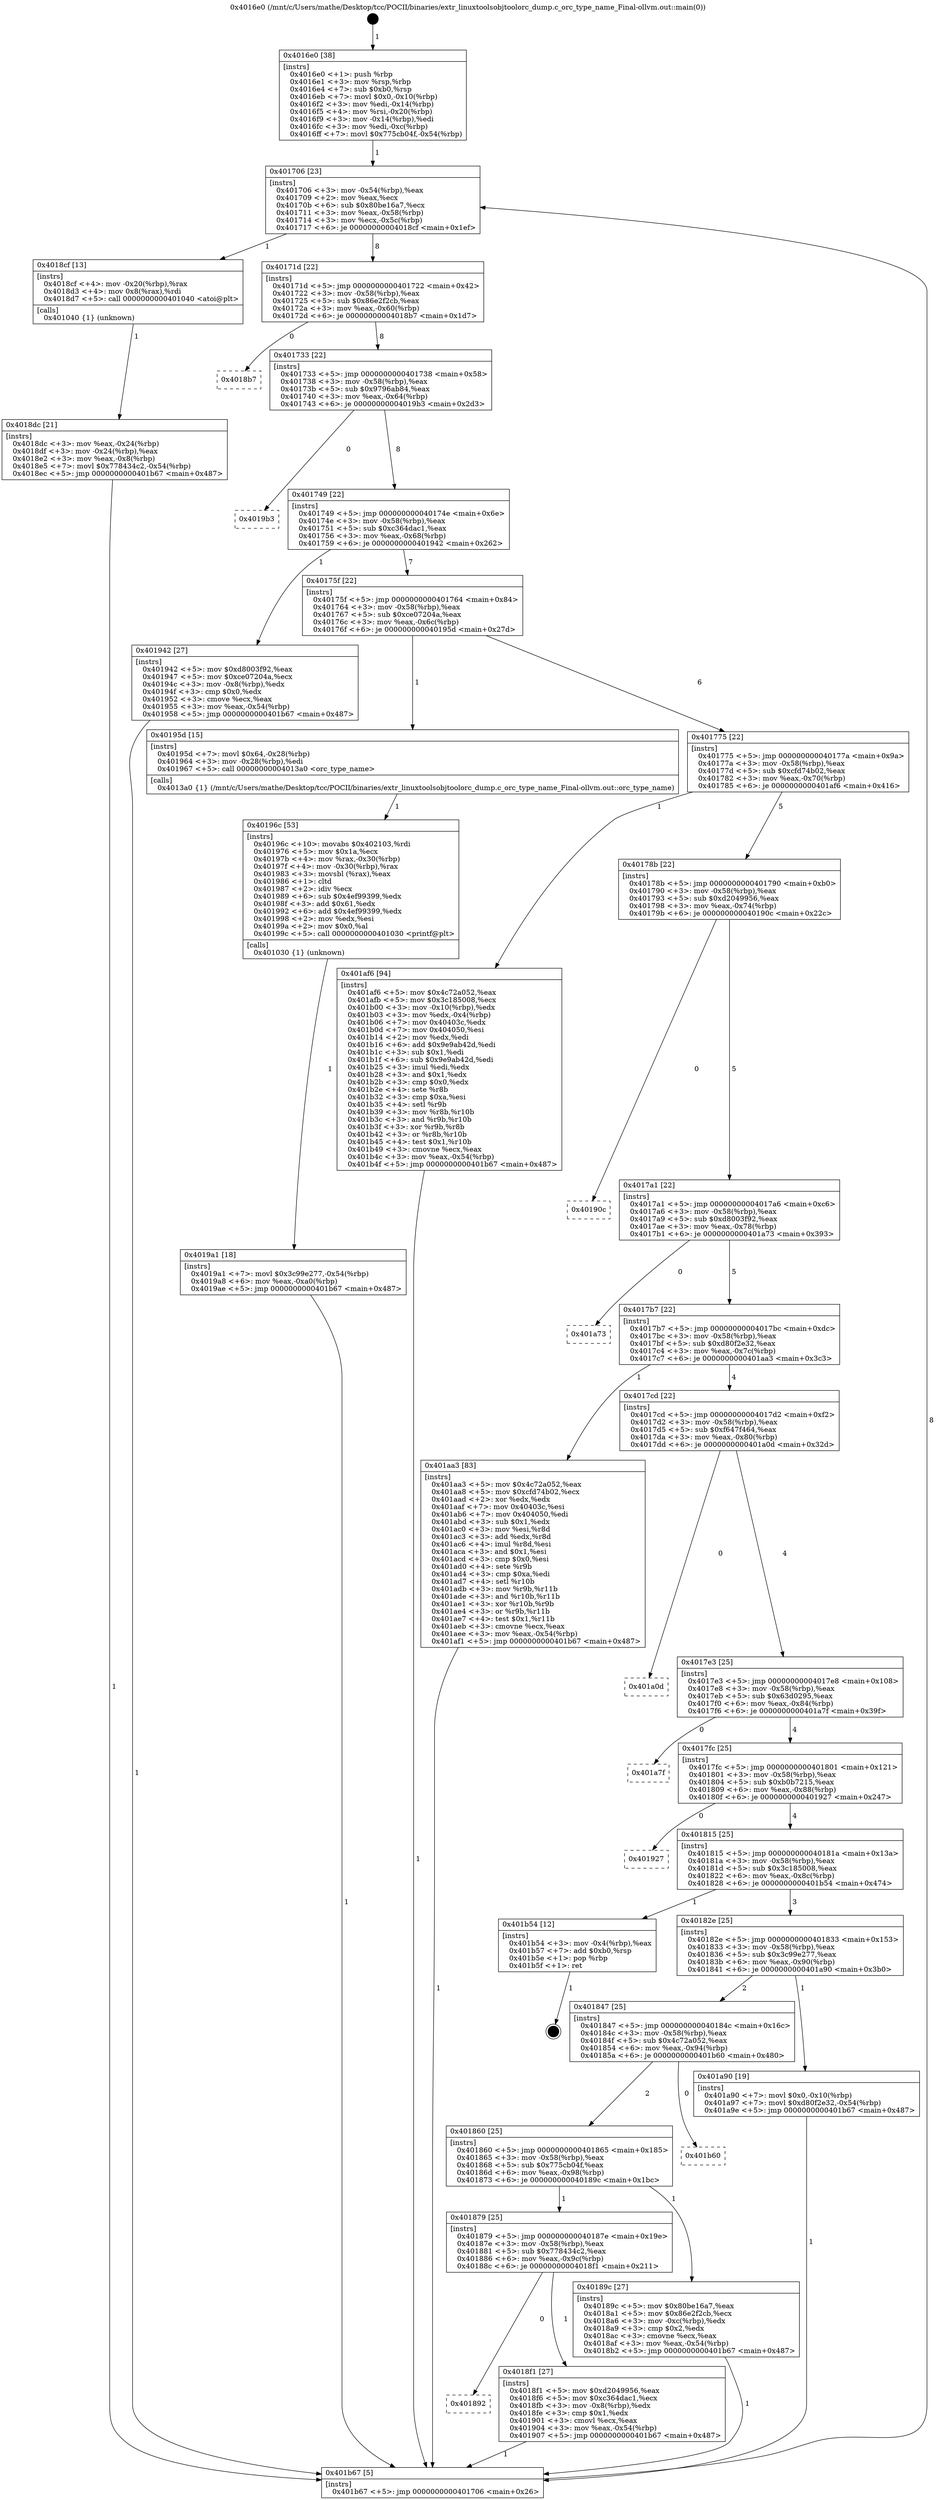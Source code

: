 digraph "0x4016e0" {
  label = "0x4016e0 (/mnt/c/Users/mathe/Desktop/tcc/POCII/binaries/extr_linuxtoolsobjtoolorc_dump.c_orc_type_name_Final-ollvm.out::main(0))"
  labelloc = "t"
  node[shape=record]

  Entry [label="",width=0.3,height=0.3,shape=circle,fillcolor=black,style=filled]
  "0x401706" [label="{
     0x401706 [23]\l
     | [instrs]\l
     &nbsp;&nbsp;0x401706 \<+3\>: mov -0x54(%rbp),%eax\l
     &nbsp;&nbsp;0x401709 \<+2\>: mov %eax,%ecx\l
     &nbsp;&nbsp;0x40170b \<+6\>: sub $0x80be16a7,%ecx\l
     &nbsp;&nbsp;0x401711 \<+3\>: mov %eax,-0x58(%rbp)\l
     &nbsp;&nbsp;0x401714 \<+3\>: mov %ecx,-0x5c(%rbp)\l
     &nbsp;&nbsp;0x401717 \<+6\>: je 00000000004018cf \<main+0x1ef\>\l
  }"]
  "0x4018cf" [label="{
     0x4018cf [13]\l
     | [instrs]\l
     &nbsp;&nbsp;0x4018cf \<+4\>: mov -0x20(%rbp),%rax\l
     &nbsp;&nbsp;0x4018d3 \<+4\>: mov 0x8(%rax),%rdi\l
     &nbsp;&nbsp;0x4018d7 \<+5\>: call 0000000000401040 \<atoi@plt\>\l
     | [calls]\l
     &nbsp;&nbsp;0x401040 \{1\} (unknown)\l
  }"]
  "0x40171d" [label="{
     0x40171d [22]\l
     | [instrs]\l
     &nbsp;&nbsp;0x40171d \<+5\>: jmp 0000000000401722 \<main+0x42\>\l
     &nbsp;&nbsp;0x401722 \<+3\>: mov -0x58(%rbp),%eax\l
     &nbsp;&nbsp;0x401725 \<+5\>: sub $0x86e2f2cb,%eax\l
     &nbsp;&nbsp;0x40172a \<+3\>: mov %eax,-0x60(%rbp)\l
     &nbsp;&nbsp;0x40172d \<+6\>: je 00000000004018b7 \<main+0x1d7\>\l
  }"]
  Exit [label="",width=0.3,height=0.3,shape=circle,fillcolor=black,style=filled,peripheries=2]
  "0x4018b7" [label="{
     0x4018b7\l
  }", style=dashed]
  "0x401733" [label="{
     0x401733 [22]\l
     | [instrs]\l
     &nbsp;&nbsp;0x401733 \<+5\>: jmp 0000000000401738 \<main+0x58\>\l
     &nbsp;&nbsp;0x401738 \<+3\>: mov -0x58(%rbp),%eax\l
     &nbsp;&nbsp;0x40173b \<+5\>: sub $0x9796ab84,%eax\l
     &nbsp;&nbsp;0x401740 \<+3\>: mov %eax,-0x64(%rbp)\l
     &nbsp;&nbsp;0x401743 \<+6\>: je 00000000004019b3 \<main+0x2d3\>\l
  }"]
  "0x4019a1" [label="{
     0x4019a1 [18]\l
     | [instrs]\l
     &nbsp;&nbsp;0x4019a1 \<+7\>: movl $0x3c99e277,-0x54(%rbp)\l
     &nbsp;&nbsp;0x4019a8 \<+6\>: mov %eax,-0xa0(%rbp)\l
     &nbsp;&nbsp;0x4019ae \<+5\>: jmp 0000000000401b67 \<main+0x487\>\l
  }"]
  "0x4019b3" [label="{
     0x4019b3\l
  }", style=dashed]
  "0x401749" [label="{
     0x401749 [22]\l
     | [instrs]\l
     &nbsp;&nbsp;0x401749 \<+5\>: jmp 000000000040174e \<main+0x6e\>\l
     &nbsp;&nbsp;0x40174e \<+3\>: mov -0x58(%rbp),%eax\l
     &nbsp;&nbsp;0x401751 \<+5\>: sub $0xc364dac1,%eax\l
     &nbsp;&nbsp;0x401756 \<+3\>: mov %eax,-0x68(%rbp)\l
     &nbsp;&nbsp;0x401759 \<+6\>: je 0000000000401942 \<main+0x262\>\l
  }"]
  "0x40196c" [label="{
     0x40196c [53]\l
     | [instrs]\l
     &nbsp;&nbsp;0x40196c \<+10\>: movabs $0x402103,%rdi\l
     &nbsp;&nbsp;0x401976 \<+5\>: mov $0x1a,%ecx\l
     &nbsp;&nbsp;0x40197b \<+4\>: mov %rax,-0x30(%rbp)\l
     &nbsp;&nbsp;0x40197f \<+4\>: mov -0x30(%rbp),%rax\l
     &nbsp;&nbsp;0x401983 \<+3\>: movsbl (%rax),%eax\l
     &nbsp;&nbsp;0x401986 \<+1\>: cltd\l
     &nbsp;&nbsp;0x401987 \<+2\>: idiv %ecx\l
     &nbsp;&nbsp;0x401989 \<+6\>: sub $0x4ef99399,%edx\l
     &nbsp;&nbsp;0x40198f \<+3\>: add $0x61,%edx\l
     &nbsp;&nbsp;0x401992 \<+6\>: add $0x4ef99399,%edx\l
     &nbsp;&nbsp;0x401998 \<+2\>: mov %edx,%esi\l
     &nbsp;&nbsp;0x40199a \<+2\>: mov $0x0,%al\l
     &nbsp;&nbsp;0x40199c \<+5\>: call 0000000000401030 \<printf@plt\>\l
     | [calls]\l
     &nbsp;&nbsp;0x401030 \{1\} (unknown)\l
  }"]
  "0x401942" [label="{
     0x401942 [27]\l
     | [instrs]\l
     &nbsp;&nbsp;0x401942 \<+5\>: mov $0xd8003f92,%eax\l
     &nbsp;&nbsp;0x401947 \<+5\>: mov $0xce07204a,%ecx\l
     &nbsp;&nbsp;0x40194c \<+3\>: mov -0x8(%rbp),%edx\l
     &nbsp;&nbsp;0x40194f \<+3\>: cmp $0x0,%edx\l
     &nbsp;&nbsp;0x401952 \<+3\>: cmove %ecx,%eax\l
     &nbsp;&nbsp;0x401955 \<+3\>: mov %eax,-0x54(%rbp)\l
     &nbsp;&nbsp;0x401958 \<+5\>: jmp 0000000000401b67 \<main+0x487\>\l
  }"]
  "0x40175f" [label="{
     0x40175f [22]\l
     | [instrs]\l
     &nbsp;&nbsp;0x40175f \<+5\>: jmp 0000000000401764 \<main+0x84\>\l
     &nbsp;&nbsp;0x401764 \<+3\>: mov -0x58(%rbp),%eax\l
     &nbsp;&nbsp;0x401767 \<+5\>: sub $0xce07204a,%eax\l
     &nbsp;&nbsp;0x40176c \<+3\>: mov %eax,-0x6c(%rbp)\l
     &nbsp;&nbsp;0x40176f \<+6\>: je 000000000040195d \<main+0x27d\>\l
  }"]
  "0x401892" [label="{
     0x401892\l
  }", style=dashed]
  "0x40195d" [label="{
     0x40195d [15]\l
     | [instrs]\l
     &nbsp;&nbsp;0x40195d \<+7\>: movl $0x64,-0x28(%rbp)\l
     &nbsp;&nbsp;0x401964 \<+3\>: mov -0x28(%rbp),%edi\l
     &nbsp;&nbsp;0x401967 \<+5\>: call 00000000004013a0 \<orc_type_name\>\l
     | [calls]\l
     &nbsp;&nbsp;0x4013a0 \{1\} (/mnt/c/Users/mathe/Desktop/tcc/POCII/binaries/extr_linuxtoolsobjtoolorc_dump.c_orc_type_name_Final-ollvm.out::orc_type_name)\l
  }"]
  "0x401775" [label="{
     0x401775 [22]\l
     | [instrs]\l
     &nbsp;&nbsp;0x401775 \<+5\>: jmp 000000000040177a \<main+0x9a\>\l
     &nbsp;&nbsp;0x40177a \<+3\>: mov -0x58(%rbp),%eax\l
     &nbsp;&nbsp;0x40177d \<+5\>: sub $0xcfd74b02,%eax\l
     &nbsp;&nbsp;0x401782 \<+3\>: mov %eax,-0x70(%rbp)\l
     &nbsp;&nbsp;0x401785 \<+6\>: je 0000000000401af6 \<main+0x416\>\l
  }"]
  "0x4018f1" [label="{
     0x4018f1 [27]\l
     | [instrs]\l
     &nbsp;&nbsp;0x4018f1 \<+5\>: mov $0xd2049956,%eax\l
     &nbsp;&nbsp;0x4018f6 \<+5\>: mov $0xc364dac1,%ecx\l
     &nbsp;&nbsp;0x4018fb \<+3\>: mov -0x8(%rbp),%edx\l
     &nbsp;&nbsp;0x4018fe \<+3\>: cmp $0x1,%edx\l
     &nbsp;&nbsp;0x401901 \<+3\>: cmovl %ecx,%eax\l
     &nbsp;&nbsp;0x401904 \<+3\>: mov %eax,-0x54(%rbp)\l
     &nbsp;&nbsp;0x401907 \<+5\>: jmp 0000000000401b67 \<main+0x487\>\l
  }"]
  "0x401af6" [label="{
     0x401af6 [94]\l
     | [instrs]\l
     &nbsp;&nbsp;0x401af6 \<+5\>: mov $0x4c72a052,%eax\l
     &nbsp;&nbsp;0x401afb \<+5\>: mov $0x3c185008,%ecx\l
     &nbsp;&nbsp;0x401b00 \<+3\>: mov -0x10(%rbp),%edx\l
     &nbsp;&nbsp;0x401b03 \<+3\>: mov %edx,-0x4(%rbp)\l
     &nbsp;&nbsp;0x401b06 \<+7\>: mov 0x40403c,%edx\l
     &nbsp;&nbsp;0x401b0d \<+7\>: mov 0x404050,%esi\l
     &nbsp;&nbsp;0x401b14 \<+2\>: mov %edx,%edi\l
     &nbsp;&nbsp;0x401b16 \<+6\>: add $0x9e9ab42d,%edi\l
     &nbsp;&nbsp;0x401b1c \<+3\>: sub $0x1,%edi\l
     &nbsp;&nbsp;0x401b1f \<+6\>: sub $0x9e9ab42d,%edi\l
     &nbsp;&nbsp;0x401b25 \<+3\>: imul %edi,%edx\l
     &nbsp;&nbsp;0x401b28 \<+3\>: and $0x1,%edx\l
     &nbsp;&nbsp;0x401b2b \<+3\>: cmp $0x0,%edx\l
     &nbsp;&nbsp;0x401b2e \<+4\>: sete %r8b\l
     &nbsp;&nbsp;0x401b32 \<+3\>: cmp $0xa,%esi\l
     &nbsp;&nbsp;0x401b35 \<+4\>: setl %r9b\l
     &nbsp;&nbsp;0x401b39 \<+3\>: mov %r8b,%r10b\l
     &nbsp;&nbsp;0x401b3c \<+3\>: and %r9b,%r10b\l
     &nbsp;&nbsp;0x401b3f \<+3\>: xor %r9b,%r8b\l
     &nbsp;&nbsp;0x401b42 \<+3\>: or %r8b,%r10b\l
     &nbsp;&nbsp;0x401b45 \<+4\>: test $0x1,%r10b\l
     &nbsp;&nbsp;0x401b49 \<+3\>: cmovne %ecx,%eax\l
     &nbsp;&nbsp;0x401b4c \<+3\>: mov %eax,-0x54(%rbp)\l
     &nbsp;&nbsp;0x401b4f \<+5\>: jmp 0000000000401b67 \<main+0x487\>\l
  }"]
  "0x40178b" [label="{
     0x40178b [22]\l
     | [instrs]\l
     &nbsp;&nbsp;0x40178b \<+5\>: jmp 0000000000401790 \<main+0xb0\>\l
     &nbsp;&nbsp;0x401790 \<+3\>: mov -0x58(%rbp),%eax\l
     &nbsp;&nbsp;0x401793 \<+5\>: sub $0xd2049956,%eax\l
     &nbsp;&nbsp;0x401798 \<+3\>: mov %eax,-0x74(%rbp)\l
     &nbsp;&nbsp;0x40179b \<+6\>: je 000000000040190c \<main+0x22c\>\l
  }"]
  "0x4018dc" [label="{
     0x4018dc [21]\l
     | [instrs]\l
     &nbsp;&nbsp;0x4018dc \<+3\>: mov %eax,-0x24(%rbp)\l
     &nbsp;&nbsp;0x4018df \<+3\>: mov -0x24(%rbp),%eax\l
     &nbsp;&nbsp;0x4018e2 \<+3\>: mov %eax,-0x8(%rbp)\l
     &nbsp;&nbsp;0x4018e5 \<+7\>: movl $0x778434c2,-0x54(%rbp)\l
     &nbsp;&nbsp;0x4018ec \<+5\>: jmp 0000000000401b67 \<main+0x487\>\l
  }"]
  "0x40190c" [label="{
     0x40190c\l
  }", style=dashed]
  "0x4017a1" [label="{
     0x4017a1 [22]\l
     | [instrs]\l
     &nbsp;&nbsp;0x4017a1 \<+5\>: jmp 00000000004017a6 \<main+0xc6\>\l
     &nbsp;&nbsp;0x4017a6 \<+3\>: mov -0x58(%rbp),%eax\l
     &nbsp;&nbsp;0x4017a9 \<+5\>: sub $0xd8003f92,%eax\l
     &nbsp;&nbsp;0x4017ae \<+3\>: mov %eax,-0x78(%rbp)\l
     &nbsp;&nbsp;0x4017b1 \<+6\>: je 0000000000401a73 \<main+0x393\>\l
  }"]
  "0x4016e0" [label="{
     0x4016e0 [38]\l
     | [instrs]\l
     &nbsp;&nbsp;0x4016e0 \<+1\>: push %rbp\l
     &nbsp;&nbsp;0x4016e1 \<+3\>: mov %rsp,%rbp\l
     &nbsp;&nbsp;0x4016e4 \<+7\>: sub $0xb0,%rsp\l
     &nbsp;&nbsp;0x4016eb \<+7\>: movl $0x0,-0x10(%rbp)\l
     &nbsp;&nbsp;0x4016f2 \<+3\>: mov %edi,-0x14(%rbp)\l
     &nbsp;&nbsp;0x4016f5 \<+4\>: mov %rsi,-0x20(%rbp)\l
     &nbsp;&nbsp;0x4016f9 \<+3\>: mov -0x14(%rbp),%edi\l
     &nbsp;&nbsp;0x4016fc \<+3\>: mov %edi,-0xc(%rbp)\l
     &nbsp;&nbsp;0x4016ff \<+7\>: movl $0x775cb04f,-0x54(%rbp)\l
  }"]
  "0x401a73" [label="{
     0x401a73\l
  }", style=dashed]
  "0x4017b7" [label="{
     0x4017b7 [22]\l
     | [instrs]\l
     &nbsp;&nbsp;0x4017b7 \<+5\>: jmp 00000000004017bc \<main+0xdc\>\l
     &nbsp;&nbsp;0x4017bc \<+3\>: mov -0x58(%rbp),%eax\l
     &nbsp;&nbsp;0x4017bf \<+5\>: sub $0xd80f2e32,%eax\l
     &nbsp;&nbsp;0x4017c4 \<+3\>: mov %eax,-0x7c(%rbp)\l
     &nbsp;&nbsp;0x4017c7 \<+6\>: je 0000000000401aa3 \<main+0x3c3\>\l
  }"]
  "0x401b67" [label="{
     0x401b67 [5]\l
     | [instrs]\l
     &nbsp;&nbsp;0x401b67 \<+5\>: jmp 0000000000401706 \<main+0x26\>\l
  }"]
  "0x401aa3" [label="{
     0x401aa3 [83]\l
     | [instrs]\l
     &nbsp;&nbsp;0x401aa3 \<+5\>: mov $0x4c72a052,%eax\l
     &nbsp;&nbsp;0x401aa8 \<+5\>: mov $0xcfd74b02,%ecx\l
     &nbsp;&nbsp;0x401aad \<+2\>: xor %edx,%edx\l
     &nbsp;&nbsp;0x401aaf \<+7\>: mov 0x40403c,%esi\l
     &nbsp;&nbsp;0x401ab6 \<+7\>: mov 0x404050,%edi\l
     &nbsp;&nbsp;0x401abd \<+3\>: sub $0x1,%edx\l
     &nbsp;&nbsp;0x401ac0 \<+3\>: mov %esi,%r8d\l
     &nbsp;&nbsp;0x401ac3 \<+3\>: add %edx,%r8d\l
     &nbsp;&nbsp;0x401ac6 \<+4\>: imul %r8d,%esi\l
     &nbsp;&nbsp;0x401aca \<+3\>: and $0x1,%esi\l
     &nbsp;&nbsp;0x401acd \<+3\>: cmp $0x0,%esi\l
     &nbsp;&nbsp;0x401ad0 \<+4\>: sete %r9b\l
     &nbsp;&nbsp;0x401ad4 \<+3\>: cmp $0xa,%edi\l
     &nbsp;&nbsp;0x401ad7 \<+4\>: setl %r10b\l
     &nbsp;&nbsp;0x401adb \<+3\>: mov %r9b,%r11b\l
     &nbsp;&nbsp;0x401ade \<+3\>: and %r10b,%r11b\l
     &nbsp;&nbsp;0x401ae1 \<+3\>: xor %r10b,%r9b\l
     &nbsp;&nbsp;0x401ae4 \<+3\>: or %r9b,%r11b\l
     &nbsp;&nbsp;0x401ae7 \<+4\>: test $0x1,%r11b\l
     &nbsp;&nbsp;0x401aeb \<+3\>: cmovne %ecx,%eax\l
     &nbsp;&nbsp;0x401aee \<+3\>: mov %eax,-0x54(%rbp)\l
     &nbsp;&nbsp;0x401af1 \<+5\>: jmp 0000000000401b67 \<main+0x487\>\l
  }"]
  "0x4017cd" [label="{
     0x4017cd [22]\l
     | [instrs]\l
     &nbsp;&nbsp;0x4017cd \<+5\>: jmp 00000000004017d2 \<main+0xf2\>\l
     &nbsp;&nbsp;0x4017d2 \<+3\>: mov -0x58(%rbp),%eax\l
     &nbsp;&nbsp;0x4017d5 \<+5\>: sub $0xf647f464,%eax\l
     &nbsp;&nbsp;0x4017da \<+3\>: mov %eax,-0x80(%rbp)\l
     &nbsp;&nbsp;0x4017dd \<+6\>: je 0000000000401a0d \<main+0x32d\>\l
  }"]
  "0x401879" [label="{
     0x401879 [25]\l
     | [instrs]\l
     &nbsp;&nbsp;0x401879 \<+5\>: jmp 000000000040187e \<main+0x19e\>\l
     &nbsp;&nbsp;0x40187e \<+3\>: mov -0x58(%rbp),%eax\l
     &nbsp;&nbsp;0x401881 \<+5\>: sub $0x778434c2,%eax\l
     &nbsp;&nbsp;0x401886 \<+6\>: mov %eax,-0x9c(%rbp)\l
     &nbsp;&nbsp;0x40188c \<+6\>: je 00000000004018f1 \<main+0x211\>\l
  }"]
  "0x401a0d" [label="{
     0x401a0d\l
  }", style=dashed]
  "0x4017e3" [label="{
     0x4017e3 [25]\l
     | [instrs]\l
     &nbsp;&nbsp;0x4017e3 \<+5\>: jmp 00000000004017e8 \<main+0x108\>\l
     &nbsp;&nbsp;0x4017e8 \<+3\>: mov -0x58(%rbp),%eax\l
     &nbsp;&nbsp;0x4017eb \<+5\>: sub $0x63d0295,%eax\l
     &nbsp;&nbsp;0x4017f0 \<+6\>: mov %eax,-0x84(%rbp)\l
     &nbsp;&nbsp;0x4017f6 \<+6\>: je 0000000000401a7f \<main+0x39f\>\l
  }"]
  "0x40189c" [label="{
     0x40189c [27]\l
     | [instrs]\l
     &nbsp;&nbsp;0x40189c \<+5\>: mov $0x80be16a7,%eax\l
     &nbsp;&nbsp;0x4018a1 \<+5\>: mov $0x86e2f2cb,%ecx\l
     &nbsp;&nbsp;0x4018a6 \<+3\>: mov -0xc(%rbp),%edx\l
     &nbsp;&nbsp;0x4018a9 \<+3\>: cmp $0x2,%edx\l
     &nbsp;&nbsp;0x4018ac \<+3\>: cmovne %ecx,%eax\l
     &nbsp;&nbsp;0x4018af \<+3\>: mov %eax,-0x54(%rbp)\l
     &nbsp;&nbsp;0x4018b2 \<+5\>: jmp 0000000000401b67 \<main+0x487\>\l
  }"]
  "0x401a7f" [label="{
     0x401a7f\l
  }", style=dashed]
  "0x4017fc" [label="{
     0x4017fc [25]\l
     | [instrs]\l
     &nbsp;&nbsp;0x4017fc \<+5\>: jmp 0000000000401801 \<main+0x121\>\l
     &nbsp;&nbsp;0x401801 \<+3\>: mov -0x58(%rbp),%eax\l
     &nbsp;&nbsp;0x401804 \<+5\>: sub $0xb0b7215,%eax\l
     &nbsp;&nbsp;0x401809 \<+6\>: mov %eax,-0x88(%rbp)\l
     &nbsp;&nbsp;0x40180f \<+6\>: je 0000000000401927 \<main+0x247\>\l
  }"]
  "0x401860" [label="{
     0x401860 [25]\l
     | [instrs]\l
     &nbsp;&nbsp;0x401860 \<+5\>: jmp 0000000000401865 \<main+0x185\>\l
     &nbsp;&nbsp;0x401865 \<+3\>: mov -0x58(%rbp),%eax\l
     &nbsp;&nbsp;0x401868 \<+5\>: sub $0x775cb04f,%eax\l
     &nbsp;&nbsp;0x40186d \<+6\>: mov %eax,-0x98(%rbp)\l
     &nbsp;&nbsp;0x401873 \<+6\>: je 000000000040189c \<main+0x1bc\>\l
  }"]
  "0x401927" [label="{
     0x401927\l
  }", style=dashed]
  "0x401815" [label="{
     0x401815 [25]\l
     | [instrs]\l
     &nbsp;&nbsp;0x401815 \<+5\>: jmp 000000000040181a \<main+0x13a\>\l
     &nbsp;&nbsp;0x40181a \<+3\>: mov -0x58(%rbp),%eax\l
     &nbsp;&nbsp;0x40181d \<+5\>: sub $0x3c185008,%eax\l
     &nbsp;&nbsp;0x401822 \<+6\>: mov %eax,-0x8c(%rbp)\l
     &nbsp;&nbsp;0x401828 \<+6\>: je 0000000000401b54 \<main+0x474\>\l
  }"]
  "0x401b60" [label="{
     0x401b60\l
  }", style=dashed]
  "0x401b54" [label="{
     0x401b54 [12]\l
     | [instrs]\l
     &nbsp;&nbsp;0x401b54 \<+3\>: mov -0x4(%rbp),%eax\l
     &nbsp;&nbsp;0x401b57 \<+7\>: add $0xb0,%rsp\l
     &nbsp;&nbsp;0x401b5e \<+1\>: pop %rbp\l
     &nbsp;&nbsp;0x401b5f \<+1\>: ret\l
  }"]
  "0x40182e" [label="{
     0x40182e [25]\l
     | [instrs]\l
     &nbsp;&nbsp;0x40182e \<+5\>: jmp 0000000000401833 \<main+0x153\>\l
     &nbsp;&nbsp;0x401833 \<+3\>: mov -0x58(%rbp),%eax\l
     &nbsp;&nbsp;0x401836 \<+5\>: sub $0x3c99e277,%eax\l
     &nbsp;&nbsp;0x40183b \<+6\>: mov %eax,-0x90(%rbp)\l
     &nbsp;&nbsp;0x401841 \<+6\>: je 0000000000401a90 \<main+0x3b0\>\l
  }"]
  "0x401847" [label="{
     0x401847 [25]\l
     | [instrs]\l
     &nbsp;&nbsp;0x401847 \<+5\>: jmp 000000000040184c \<main+0x16c\>\l
     &nbsp;&nbsp;0x40184c \<+3\>: mov -0x58(%rbp),%eax\l
     &nbsp;&nbsp;0x40184f \<+5\>: sub $0x4c72a052,%eax\l
     &nbsp;&nbsp;0x401854 \<+6\>: mov %eax,-0x94(%rbp)\l
     &nbsp;&nbsp;0x40185a \<+6\>: je 0000000000401b60 \<main+0x480\>\l
  }"]
  "0x401a90" [label="{
     0x401a90 [19]\l
     | [instrs]\l
     &nbsp;&nbsp;0x401a90 \<+7\>: movl $0x0,-0x10(%rbp)\l
     &nbsp;&nbsp;0x401a97 \<+7\>: movl $0xd80f2e32,-0x54(%rbp)\l
     &nbsp;&nbsp;0x401a9e \<+5\>: jmp 0000000000401b67 \<main+0x487\>\l
  }"]
  Entry -> "0x4016e0" [label=" 1"]
  "0x401706" -> "0x4018cf" [label=" 1"]
  "0x401706" -> "0x40171d" [label=" 8"]
  "0x401b54" -> Exit [label=" 1"]
  "0x40171d" -> "0x4018b7" [label=" 0"]
  "0x40171d" -> "0x401733" [label=" 8"]
  "0x401af6" -> "0x401b67" [label=" 1"]
  "0x401733" -> "0x4019b3" [label=" 0"]
  "0x401733" -> "0x401749" [label=" 8"]
  "0x401aa3" -> "0x401b67" [label=" 1"]
  "0x401749" -> "0x401942" [label=" 1"]
  "0x401749" -> "0x40175f" [label=" 7"]
  "0x401a90" -> "0x401b67" [label=" 1"]
  "0x40175f" -> "0x40195d" [label=" 1"]
  "0x40175f" -> "0x401775" [label=" 6"]
  "0x4019a1" -> "0x401b67" [label=" 1"]
  "0x401775" -> "0x401af6" [label=" 1"]
  "0x401775" -> "0x40178b" [label=" 5"]
  "0x40196c" -> "0x4019a1" [label=" 1"]
  "0x40178b" -> "0x40190c" [label=" 0"]
  "0x40178b" -> "0x4017a1" [label=" 5"]
  "0x401942" -> "0x401b67" [label=" 1"]
  "0x4017a1" -> "0x401a73" [label=" 0"]
  "0x4017a1" -> "0x4017b7" [label=" 5"]
  "0x4018f1" -> "0x401b67" [label=" 1"]
  "0x4017b7" -> "0x401aa3" [label=" 1"]
  "0x4017b7" -> "0x4017cd" [label=" 4"]
  "0x401879" -> "0x401892" [label=" 0"]
  "0x4017cd" -> "0x401a0d" [label=" 0"]
  "0x4017cd" -> "0x4017e3" [label=" 4"]
  "0x401879" -> "0x4018f1" [label=" 1"]
  "0x4017e3" -> "0x401a7f" [label=" 0"]
  "0x4017e3" -> "0x4017fc" [label=" 4"]
  "0x40195d" -> "0x40196c" [label=" 1"]
  "0x4017fc" -> "0x401927" [label=" 0"]
  "0x4017fc" -> "0x401815" [label=" 4"]
  "0x4018cf" -> "0x4018dc" [label=" 1"]
  "0x401815" -> "0x401b54" [label=" 1"]
  "0x401815" -> "0x40182e" [label=" 3"]
  "0x401b67" -> "0x401706" [label=" 8"]
  "0x40182e" -> "0x401a90" [label=" 1"]
  "0x40182e" -> "0x401847" [label=" 2"]
  "0x4016e0" -> "0x401706" [label=" 1"]
  "0x401847" -> "0x401b60" [label=" 0"]
  "0x401847" -> "0x401860" [label=" 2"]
  "0x4018dc" -> "0x401b67" [label=" 1"]
  "0x401860" -> "0x40189c" [label=" 1"]
  "0x401860" -> "0x401879" [label=" 1"]
  "0x40189c" -> "0x401b67" [label=" 1"]
}
